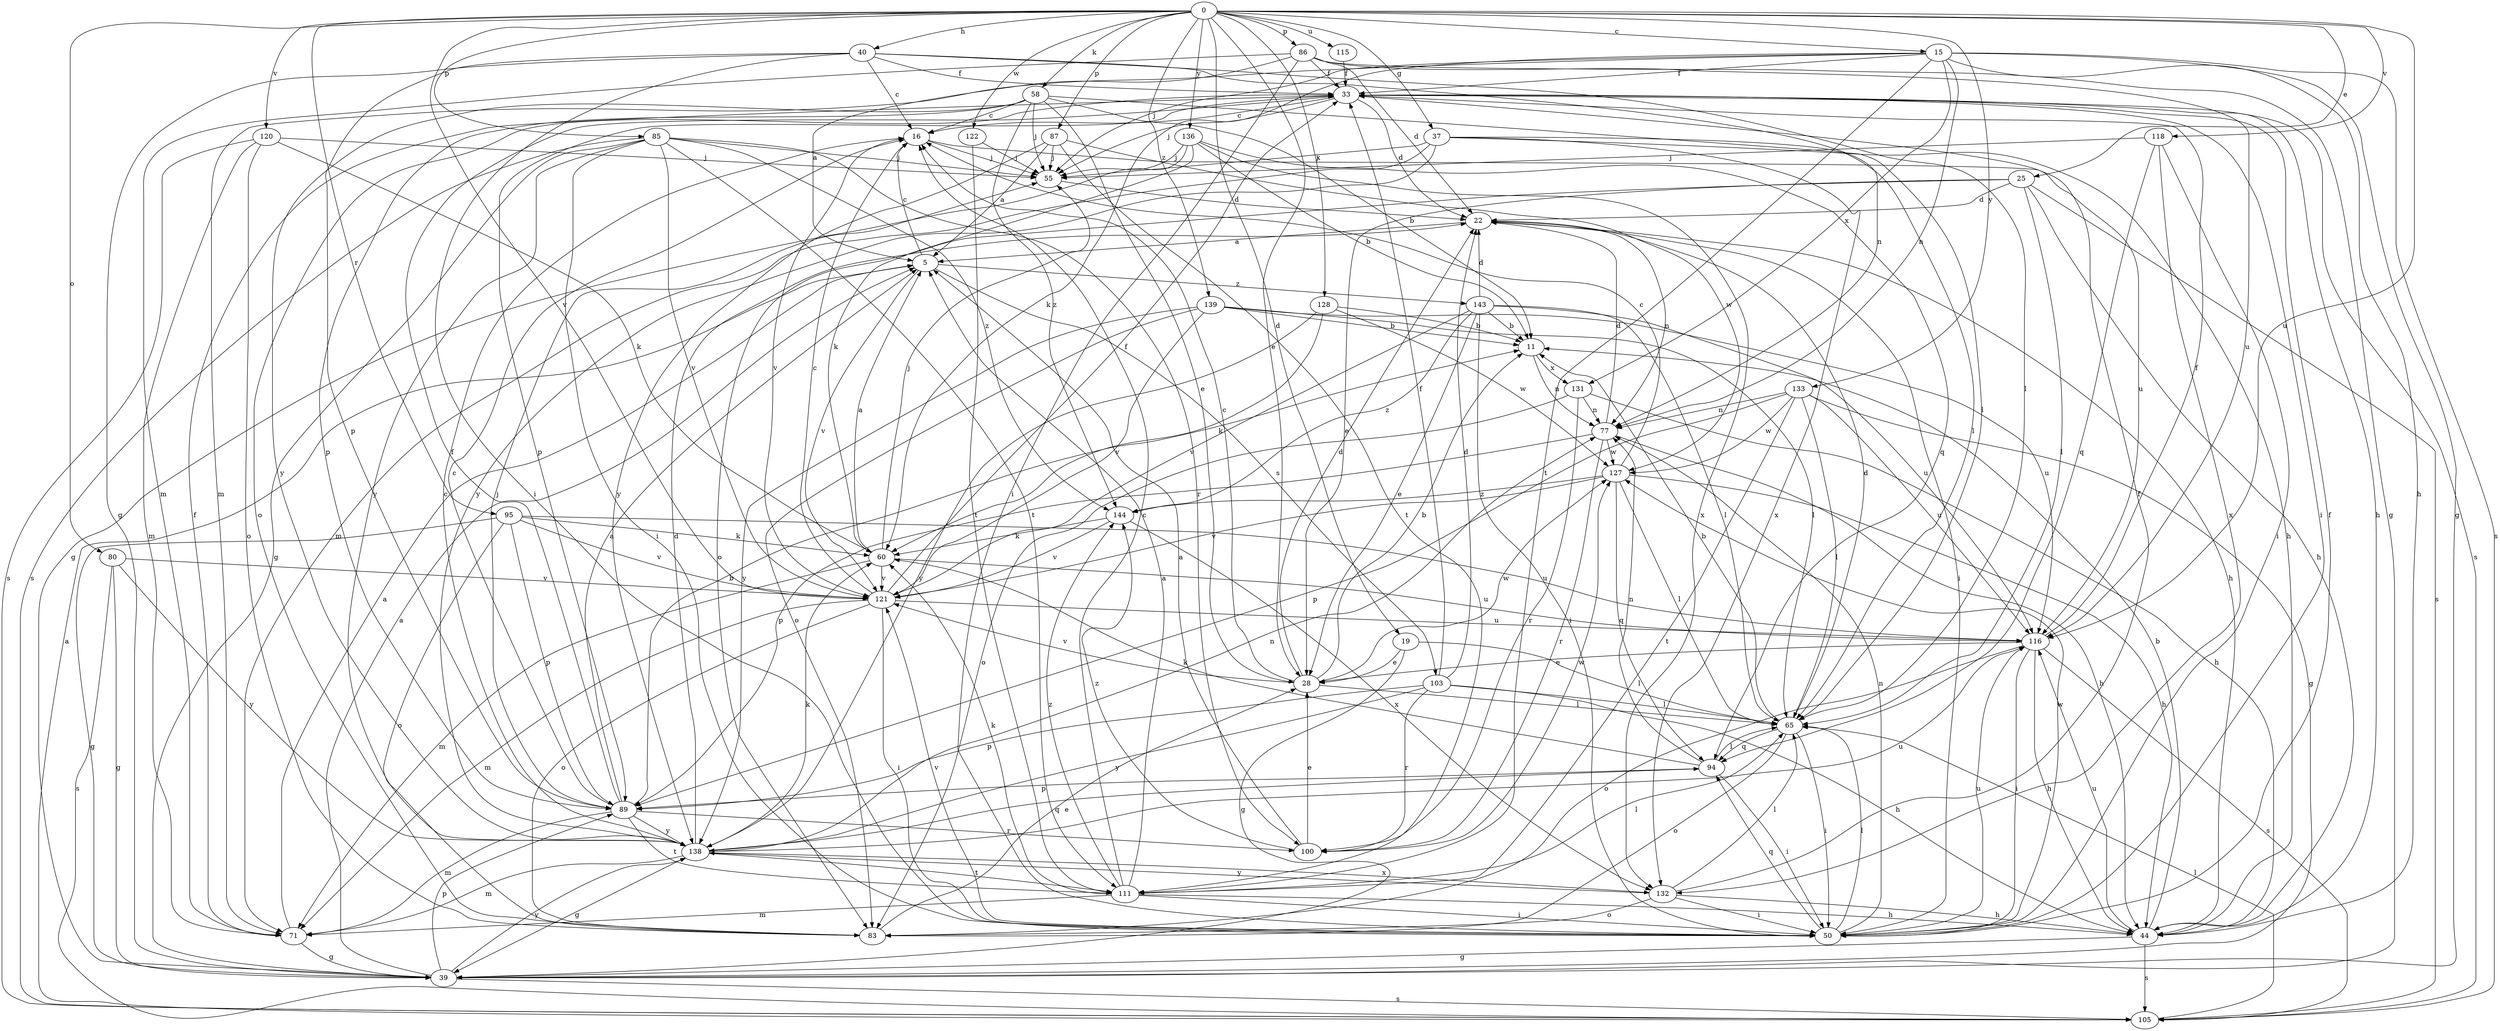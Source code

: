 strict digraph  {
0;
5;
11;
15;
16;
19;
22;
25;
28;
33;
37;
39;
40;
44;
50;
55;
58;
60;
65;
71;
77;
80;
83;
85;
86;
87;
89;
94;
95;
100;
103;
105;
111;
115;
116;
118;
120;
121;
122;
127;
128;
131;
132;
133;
136;
138;
139;
143;
144;
0 -> 15  [label=c];
0 -> 19  [label=d];
0 -> 25  [label=e];
0 -> 28  [label=e];
0 -> 37  [label=g];
0 -> 40  [label=h];
0 -> 58  [label=k];
0 -> 80  [label=o];
0 -> 85  [label=p];
0 -> 86  [label=p];
0 -> 87  [label=p];
0 -> 95  [label=r];
0 -> 115  [label=u];
0 -> 116  [label=u];
0 -> 118  [label=v];
0 -> 120  [label=v];
0 -> 121  [label=v];
0 -> 122  [label=w];
0 -> 128  [label=x];
0 -> 133  [label=y];
0 -> 136  [label=y];
0 -> 139  [label=z];
5 -> 16  [label=c];
5 -> 103  [label=s];
5 -> 121  [label=v];
5 -> 143  [label=z];
11 -> 77  [label=n];
11 -> 131  [label=x];
15 -> 33  [label=f];
15 -> 39  [label=g];
15 -> 44  [label=h];
15 -> 55  [label=j];
15 -> 60  [label=k];
15 -> 71  [label=m];
15 -> 77  [label=n];
15 -> 105  [label=s];
15 -> 111  [label=t];
15 -> 131  [label=x];
16 -> 55  [label=j];
16 -> 116  [label=u];
16 -> 121  [label=v];
19 -> 28  [label=e];
19 -> 39  [label=g];
19 -> 65  [label=l];
22 -> 5  [label=a];
22 -> 44  [label=h];
22 -> 50  [label=i];
22 -> 77  [label=n];
25 -> 22  [label=d];
25 -> 28  [label=e];
25 -> 44  [label=h];
25 -> 65  [label=l];
25 -> 83  [label=o];
25 -> 105  [label=s];
28 -> 11  [label=b];
28 -> 16  [label=c];
28 -> 22  [label=d];
28 -> 65  [label=l];
28 -> 121  [label=v];
28 -> 127  [label=w];
33 -> 16  [label=c];
33 -> 22  [label=d];
33 -> 44  [label=h];
33 -> 50  [label=i];
33 -> 55  [label=j];
33 -> 83  [label=o];
33 -> 89  [label=p];
33 -> 105  [label=s];
37 -> 44  [label=h];
37 -> 55  [label=j];
37 -> 65  [label=l];
37 -> 71  [label=m];
37 -> 132  [label=x];
37 -> 138  [label=y];
39 -> 5  [label=a];
39 -> 89  [label=p];
39 -> 105  [label=s];
39 -> 138  [label=y];
40 -> 16  [label=c];
40 -> 33  [label=f];
40 -> 39  [label=g];
40 -> 50  [label=i];
40 -> 65  [label=l];
40 -> 77  [label=n];
40 -> 89  [label=p];
44 -> 11  [label=b];
44 -> 39  [label=g];
44 -> 105  [label=s];
44 -> 116  [label=u];
50 -> 33  [label=f];
50 -> 65  [label=l];
50 -> 77  [label=n];
50 -> 94  [label=q];
50 -> 116  [label=u];
50 -> 121  [label=v];
50 -> 127  [label=w];
55 -> 22  [label=d];
58 -> 11  [label=b];
58 -> 16  [label=c];
58 -> 28  [label=e];
58 -> 55  [label=j];
58 -> 65  [label=l];
58 -> 89  [label=p];
58 -> 138  [label=y];
58 -> 144  [label=z];
60 -> 5  [label=a];
60 -> 55  [label=j];
60 -> 71  [label=m];
60 -> 116  [label=u];
60 -> 121  [label=v];
65 -> 11  [label=b];
65 -> 22  [label=d];
65 -> 50  [label=i];
65 -> 83  [label=o];
65 -> 94  [label=q];
71 -> 5  [label=a];
71 -> 33  [label=f];
71 -> 39  [label=g];
77 -> 22  [label=d];
77 -> 44  [label=h];
77 -> 89  [label=p];
77 -> 100  [label=r];
77 -> 127  [label=w];
80 -> 39  [label=g];
80 -> 105  [label=s];
80 -> 121  [label=v];
80 -> 138  [label=y];
83 -> 28  [label=e];
85 -> 39  [label=g];
85 -> 50  [label=i];
85 -> 55  [label=j];
85 -> 100  [label=r];
85 -> 105  [label=s];
85 -> 111  [label=t];
85 -> 121  [label=v];
85 -> 138  [label=y];
85 -> 144  [label=z];
86 -> 5  [label=a];
86 -> 22  [label=d];
86 -> 33  [label=f];
86 -> 39  [label=g];
86 -> 50  [label=i];
86 -> 71  [label=m];
86 -> 116  [label=u];
87 -> 5  [label=a];
87 -> 55  [label=j];
87 -> 111  [label=t];
87 -> 127  [label=w];
87 -> 138  [label=y];
89 -> 5  [label=a];
89 -> 11  [label=b];
89 -> 16  [label=c];
89 -> 33  [label=f];
89 -> 55  [label=j];
89 -> 71  [label=m];
89 -> 100  [label=r];
89 -> 111  [label=t];
89 -> 138  [label=y];
94 -> 50  [label=i];
94 -> 60  [label=k];
94 -> 65  [label=l];
94 -> 77  [label=n];
94 -> 89  [label=p];
95 -> 39  [label=g];
95 -> 60  [label=k];
95 -> 83  [label=o];
95 -> 89  [label=p];
95 -> 116  [label=u];
95 -> 121  [label=v];
100 -> 5  [label=a];
100 -> 28  [label=e];
100 -> 127  [label=w];
100 -> 144  [label=z];
103 -> 22  [label=d];
103 -> 33  [label=f];
103 -> 44  [label=h];
103 -> 65  [label=l];
103 -> 89  [label=p];
103 -> 100  [label=r];
103 -> 138  [label=y];
105 -> 5  [label=a];
105 -> 65  [label=l];
111 -> 5  [label=a];
111 -> 16  [label=c];
111 -> 44  [label=h];
111 -> 50  [label=i];
111 -> 60  [label=k];
111 -> 65  [label=l];
111 -> 71  [label=m];
111 -> 144  [label=z];
115 -> 33  [label=f];
116 -> 28  [label=e];
116 -> 33  [label=f];
116 -> 44  [label=h];
116 -> 50  [label=i];
116 -> 83  [label=o];
116 -> 105  [label=s];
118 -> 50  [label=i];
118 -> 55  [label=j];
118 -> 94  [label=q];
118 -> 132  [label=x];
120 -> 55  [label=j];
120 -> 60  [label=k];
120 -> 71  [label=m];
120 -> 83  [label=o];
120 -> 105  [label=s];
121 -> 16  [label=c];
121 -> 33  [label=f];
121 -> 50  [label=i];
121 -> 71  [label=m];
121 -> 83  [label=o];
121 -> 116  [label=u];
122 -> 55  [label=j];
122 -> 111  [label=t];
127 -> 16  [label=c];
127 -> 44  [label=h];
127 -> 65  [label=l];
127 -> 94  [label=q];
127 -> 121  [label=v];
127 -> 144  [label=z];
128 -> 11  [label=b];
128 -> 60  [label=k];
128 -> 127  [label=w];
128 -> 138  [label=y];
131 -> 44  [label=h];
131 -> 77  [label=n];
131 -> 83  [label=o];
131 -> 100  [label=r];
132 -> 33  [label=f];
132 -> 44  [label=h];
132 -> 50  [label=i];
132 -> 65  [label=l];
132 -> 83  [label=o];
132 -> 138  [label=y];
133 -> 39  [label=g];
133 -> 65  [label=l];
133 -> 77  [label=n];
133 -> 89  [label=p];
133 -> 111  [label=t];
133 -> 116  [label=u];
133 -> 127  [label=w];
136 -> 11  [label=b];
136 -> 39  [label=g];
136 -> 55  [label=j];
136 -> 60  [label=k];
136 -> 94  [label=q];
136 -> 132  [label=x];
138 -> 16  [label=c];
138 -> 22  [label=d];
138 -> 39  [label=g];
138 -> 60  [label=k];
138 -> 71  [label=m];
138 -> 77  [label=n];
138 -> 94  [label=q];
138 -> 111  [label=t];
138 -> 116  [label=u];
138 -> 132  [label=x];
139 -> 11  [label=b];
139 -> 65  [label=l];
139 -> 83  [label=o];
139 -> 116  [label=u];
139 -> 121  [label=v];
139 -> 138  [label=y];
143 -> 11  [label=b];
143 -> 22  [label=d];
143 -> 28  [label=e];
143 -> 50  [label=i];
143 -> 65  [label=l];
143 -> 116  [label=u];
143 -> 121  [label=v];
143 -> 144  [label=z];
144 -> 60  [label=k];
144 -> 121  [label=v];
144 -> 132  [label=x];
}
